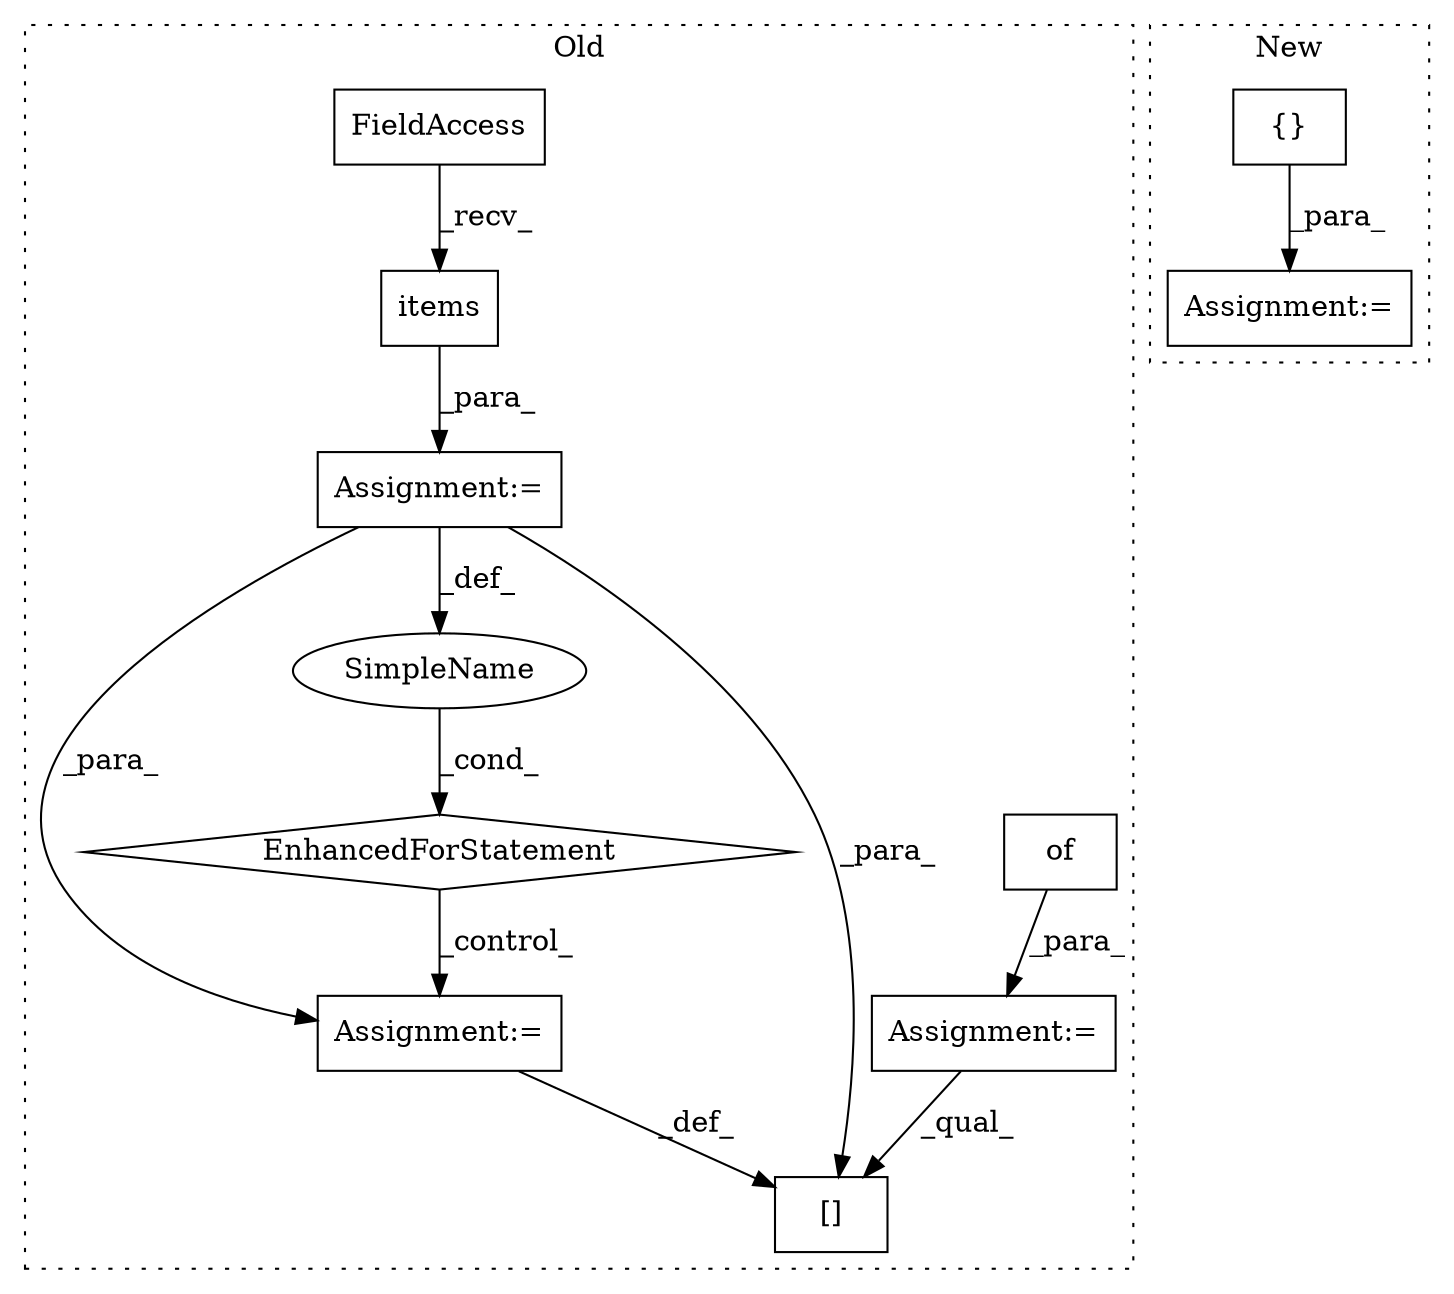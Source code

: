 digraph G {
subgraph cluster0 {
1 [label="items" a="32" s="10192" l="7" shape="box"];
4 [label="Assignment:=" a="7" s="10091,10199" l="71,2" shape="box"];
5 [label="EnhancedForStatement" a="70" s="10091,10199" l="71,2" shape="diamond"];
6 [label="Assignment:=" a="7" s="10256" l="1" shape="box"];
7 [label="SimpleName" a="42" s="10166" l="4" shape="ellipse"];
8 [label="[]" a="2" s="10385,10402" l="14,1" shape="box"];
9 [label="of" a="32" s="10079" l="4" shape="box"];
10 [label="Assignment:=" a="7" s="10074" l="1" shape="box"];
11 [label="FieldAccess" a="22" s="10173" l="18" shape="box"];
label = "Old";
style="dotted";
}
subgraph cluster1 {
2 [label="{}" a="4" s="7391,7406" l="1,1" shape="box"];
3 [label="Assignment:=" a="7" s="7452,7529" l="53,2" shape="box"];
label = "New";
style="dotted";
}
1 -> 4 [label="_para_"];
2 -> 3 [label="_para_"];
4 -> 7 [label="_def_"];
4 -> 8 [label="_para_"];
4 -> 6 [label="_para_"];
5 -> 6 [label="_control_"];
6 -> 8 [label="_def_"];
7 -> 5 [label="_cond_"];
9 -> 10 [label="_para_"];
10 -> 8 [label="_qual_"];
11 -> 1 [label="_recv_"];
}